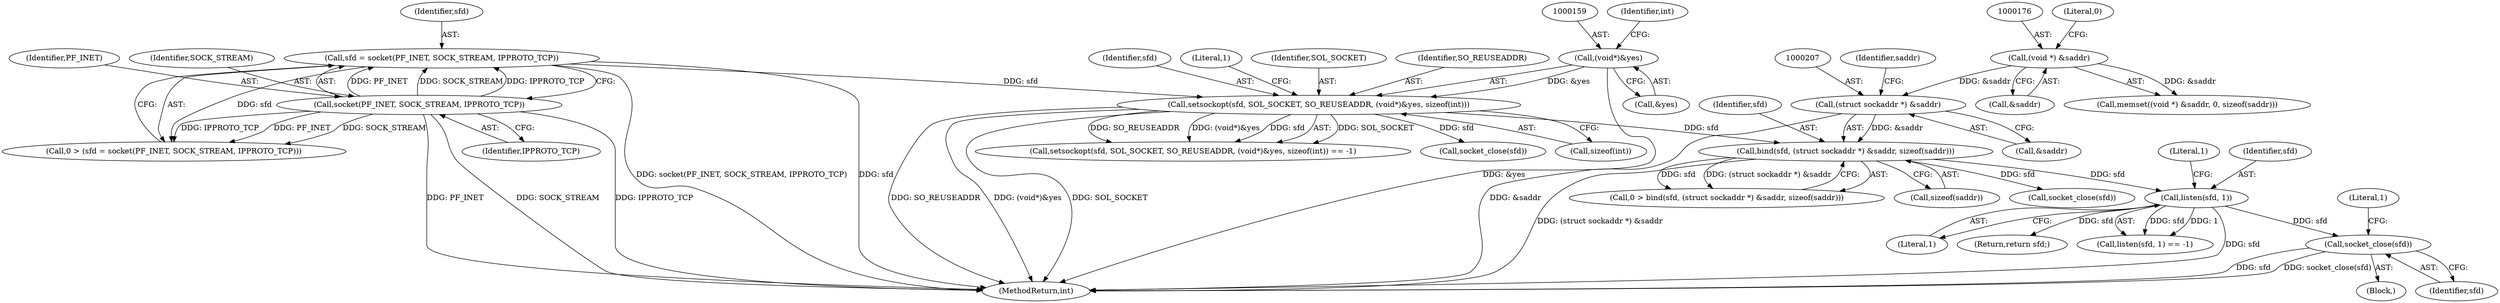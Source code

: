 digraph "0_libimobiledevice_df1f5c4d70d0c19ad40072f5246ca457e7f9849e_0@API" {
"1000230" [label="(Call,socket_close(sfd))"];
"1000222" [label="(Call,listen(sfd, 1))"];
"1000204" [label="(Call,bind(sfd, (struct sockaddr *) &saddr, sizeof(saddr)))"];
"1000154" [label="(Call,setsockopt(sfd, SOL_SOCKET, SO_REUSEADDR, (void*)&yes, sizeof(int)))"];
"1000140" [label="(Call,sfd = socket(PF_INET, SOCK_STREAM, IPPROTO_TCP))"];
"1000142" [label="(Call,socket(PF_INET, SOCK_STREAM, IPPROTO_TCP))"];
"1000158" [label="(Call,(void*)&yes)"];
"1000206" [label="(Call,(struct sockaddr *) &saddr)"];
"1000175" [label="(Call,(void *) &saddr)"];
"1000157" [label="(Identifier,SO_REUSEADDR)"];
"1000234" [label="(Literal,1)"];
"1000222" [label="(Call,listen(sfd, 1))"];
"1000155" [label="(Identifier,sfd)"];
"1000174" [label="(Call,memset((void *) &saddr, 0, sizeof(saddr)))"];
"1000158" [label="(Call,(void*)&yes)"];
"1000144" [label="(Identifier,SOCK_STREAM)"];
"1000205" [label="(Identifier,sfd)"];
"1000138" [label="(Call,0 > (sfd = socket(PF_INET, SOCK_STREAM, IPPROTO_TCP)))"];
"1000235" [label="(Return,return sfd;)"];
"1000142" [label="(Call,socket(PF_INET, SOCK_STREAM, IPPROTO_TCP))"];
"1000221" [label="(Call,listen(sfd, 1) == -1)"];
"1000169" [label="(Call,socket_close(sfd))"];
"1000226" [label="(Literal,1)"];
"1000223" [label="(Identifier,sfd)"];
"1000231" [label="(Identifier,sfd)"];
"1000208" [label="(Call,&saddr)"];
"1000237" [label="(MethodReturn,int)"];
"1000206" [label="(Call,(struct sockaddr *) &saddr)"];
"1000202" [label="(Call,0 > bind(sfd, (struct sockaddr *) &saddr, sizeof(saddr)))"];
"1000162" [label="(Call,sizeof(int))"];
"1000140" [label="(Call,sfd = socket(PF_INET, SOCK_STREAM, IPPROTO_TCP))"];
"1000227" [label="(Block,)"];
"1000204" [label="(Call,bind(sfd, (struct sockaddr *) &saddr, sizeof(saddr)))"];
"1000210" [label="(Call,sizeof(saddr))"];
"1000165" [label="(Literal,1)"];
"1000215" [label="(Call,socket_close(sfd))"];
"1000211" [label="(Identifier,saddr)"];
"1000141" [label="(Identifier,sfd)"];
"1000143" [label="(Identifier,PF_INET)"];
"1000230" [label="(Call,socket_close(sfd))"];
"1000163" [label="(Identifier,int)"];
"1000156" [label="(Identifier,SOL_SOCKET)"];
"1000224" [label="(Literal,1)"];
"1000145" [label="(Identifier,IPPROTO_TCP)"];
"1000179" [label="(Literal,0)"];
"1000177" [label="(Call,&saddr)"];
"1000160" [label="(Call,&yes)"];
"1000153" [label="(Call,setsockopt(sfd, SOL_SOCKET, SO_REUSEADDR, (void*)&yes, sizeof(int)) == -1)"];
"1000175" [label="(Call,(void *) &saddr)"];
"1000154" [label="(Call,setsockopt(sfd, SOL_SOCKET, SO_REUSEADDR, (void*)&yes, sizeof(int)))"];
"1000230" -> "1000227"  [label="AST: "];
"1000230" -> "1000231"  [label="CFG: "];
"1000231" -> "1000230"  [label="AST: "];
"1000234" -> "1000230"  [label="CFG: "];
"1000230" -> "1000237"  [label="DDG: sfd"];
"1000230" -> "1000237"  [label="DDG: socket_close(sfd)"];
"1000222" -> "1000230"  [label="DDG: sfd"];
"1000222" -> "1000221"  [label="AST: "];
"1000222" -> "1000224"  [label="CFG: "];
"1000223" -> "1000222"  [label="AST: "];
"1000224" -> "1000222"  [label="AST: "];
"1000226" -> "1000222"  [label="CFG: "];
"1000222" -> "1000237"  [label="DDG: sfd"];
"1000222" -> "1000221"  [label="DDG: sfd"];
"1000222" -> "1000221"  [label="DDG: 1"];
"1000204" -> "1000222"  [label="DDG: sfd"];
"1000222" -> "1000235"  [label="DDG: sfd"];
"1000204" -> "1000202"  [label="AST: "];
"1000204" -> "1000210"  [label="CFG: "];
"1000205" -> "1000204"  [label="AST: "];
"1000206" -> "1000204"  [label="AST: "];
"1000210" -> "1000204"  [label="AST: "];
"1000202" -> "1000204"  [label="CFG: "];
"1000204" -> "1000237"  [label="DDG: (struct sockaddr *) &saddr"];
"1000204" -> "1000202"  [label="DDG: sfd"];
"1000204" -> "1000202"  [label="DDG: (struct sockaddr *) &saddr"];
"1000154" -> "1000204"  [label="DDG: sfd"];
"1000206" -> "1000204"  [label="DDG: &saddr"];
"1000204" -> "1000215"  [label="DDG: sfd"];
"1000154" -> "1000153"  [label="AST: "];
"1000154" -> "1000162"  [label="CFG: "];
"1000155" -> "1000154"  [label="AST: "];
"1000156" -> "1000154"  [label="AST: "];
"1000157" -> "1000154"  [label="AST: "];
"1000158" -> "1000154"  [label="AST: "];
"1000162" -> "1000154"  [label="AST: "];
"1000165" -> "1000154"  [label="CFG: "];
"1000154" -> "1000237"  [label="DDG: SO_REUSEADDR"];
"1000154" -> "1000237"  [label="DDG: (void*)&yes"];
"1000154" -> "1000237"  [label="DDG: SOL_SOCKET"];
"1000154" -> "1000153"  [label="DDG: SOL_SOCKET"];
"1000154" -> "1000153"  [label="DDG: SO_REUSEADDR"];
"1000154" -> "1000153"  [label="DDG: (void*)&yes"];
"1000154" -> "1000153"  [label="DDG: sfd"];
"1000140" -> "1000154"  [label="DDG: sfd"];
"1000158" -> "1000154"  [label="DDG: &yes"];
"1000154" -> "1000169"  [label="DDG: sfd"];
"1000140" -> "1000138"  [label="AST: "];
"1000140" -> "1000142"  [label="CFG: "];
"1000141" -> "1000140"  [label="AST: "];
"1000142" -> "1000140"  [label="AST: "];
"1000138" -> "1000140"  [label="CFG: "];
"1000140" -> "1000237"  [label="DDG: socket(PF_INET, SOCK_STREAM, IPPROTO_TCP)"];
"1000140" -> "1000237"  [label="DDG: sfd"];
"1000140" -> "1000138"  [label="DDG: sfd"];
"1000142" -> "1000140"  [label="DDG: PF_INET"];
"1000142" -> "1000140"  [label="DDG: SOCK_STREAM"];
"1000142" -> "1000140"  [label="DDG: IPPROTO_TCP"];
"1000142" -> "1000145"  [label="CFG: "];
"1000143" -> "1000142"  [label="AST: "];
"1000144" -> "1000142"  [label="AST: "];
"1000145" -> "1000142"  [label="AST: "];
"1000142" -> "1000237"  [label="DDG: SOCK_STREAM"];
"1000142" -> "1000237"  [label="DDG: IPPROTO_TCP"];
"1000142" -> "1000237"  [label="DDG: PF_INET"];
"1000142" -> "1000138"  [label="DDG: PF_INET"];
"1000142" -> "1000138"  [label="DDG: SOCK_STREAM"];
"1000142" -> "1000138"  [label="DDG: IPPROTO_TCP"];
"1000158" -> "1000160"  [label="CFG: "];
"1000159" -> "1000158"  [label="AST: "];
"1000160" -> "1000158"  [label="AST: "];
"1000163" -> "1000158"  [label="CFG: "];
"1000158" -> "1000237"  [label="DDG: &yes"];
"1000206" -> "1000208"  [label="CFG: "];
"1000207" -> "1000206"  [label="AST: "];
"1000208" -> "1000206"  [label="AST: "];
"1000211" -> "1000206"  [label="CFG: "];
"1000206" -> "1000237"  [label="DDG: &saddr"];
"1000175" -> "1000206"  [label="DDG: &saddr"];
"1000175" -> "1000174"  [label="AST: "];
"1000175" -> "1000177"  [label="CFG: "];
"1000176" -> "1000175"  [label="AST: "];
"1000177" -> "1000175"  [label="AST: "];
"1000179" -> "1000175"  [label="CFG: "];
"1000175" -> "1000174"  [label="DDG: &saddr"];
}
